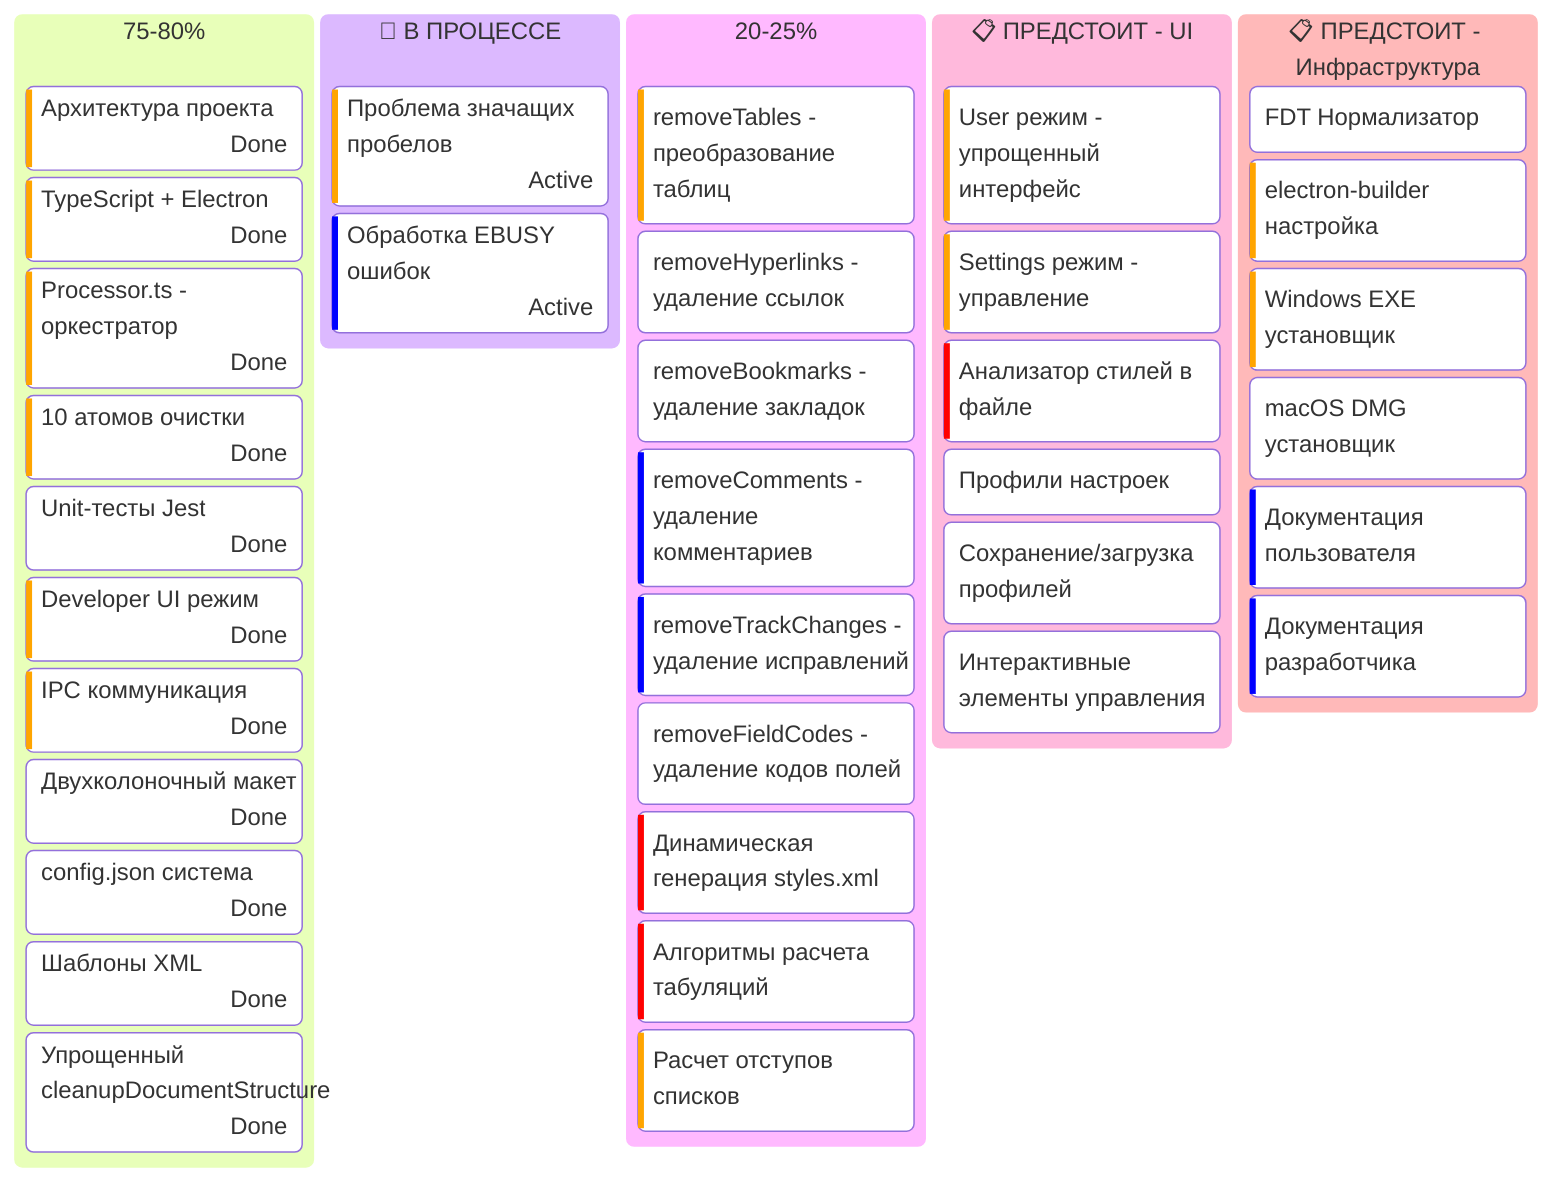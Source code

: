 kanban
  ✅ ГОТОВО (75-80%)
    [Архитектура проекта]@{ assigned: 'Done', priority: 'High' }
    [TypeScript + Electron]@{ assigned: 'Done', priority: 'High' }
    [Processor.ts - оркестратор]@{ assigned: 'Done', priority: 'High' }
    [10 атомов очистки]@{ assigned: 'Done', priority: 'High' }
    [Unit-тесты Jest]@{ assigned: 'Done', priority: 'Medium' }
    [Developer UI режим]@{ assigned: 'Done', priority: 'High' }
    [IPC коммуникация]@{ assigned: 'Done', priority: 'High' }
    [Двухколоночный макет]@{ assigned: 'Done', priority: 'Medium' }
    [config.json система]@{ assigned: 'Done', priority: 'Medium' }
    [Шаблоны XML]@{ assigned: 'Done', priority: 'Medium' }
    [Упрощенный cleanupDocumentStructure]@{ assigned: 'Done', priority: 'Medium' }

  🔄 В ПРОЦЕССЕ
    [Проблема значащих пробелов]@{ assigned: 'Active', priority: 'High' }
    [Обработка EBUSY ошибок]@{ assigned: 'Active', priority: 'Low' }

  📋 ПРЕДСТОИТ - Ядро (20-25%)
    [removeTables - преобразование таблиц]@{ priority: 'High' }
    [removeHyperlinks - удаление ссылок]@{ priority: 'Medium' }
    [removeBookmarks - удаление закладок]@{ priority: 'Medium' }
    [removeComments - удаление комментариев]@{ priority: 'Low' }
    [removeTrackChanges - удаление исправлений]@{ priority: 'Low' }
    [removeFieldCodes - удаление кодов полей]@{ priority: 'Medium' }
    [Динамическая генерация styles.xml]@{ priority: 'Very High' }
    [Алгоритмы расчета табуляций]@{ priority: 'Very High' }
    [Расчет отступов списков]@{ priority: 'High' }

  📋 ПРЕДСТОИТ - UI
    [User режим - упрощенный интерфейс]@{ priority: 'High' }
    [Settings режим - управление]@{ priority: 'High' }
    [Анализатор стилей в файле]@{ priority: 'Very High' }
    [Профили настроек]@{ priority: 'Medium' }
    [Сохранение/загрузка профилей]@{ priority: 'Medium' }
    [Интерактивные элементы управления]@{ priority: 'Medium' }

  📋 ПРЕДСТОИТ - Инфраструктура
    [FDT Нормализатор]@{ priority: 'Medium' }
    [electron-builder настройка]@{ priority: 'High' }
    [Windows EXE установщик]@{ priority: 'High' }
    [macOS DMG установщик]@{ priority: 'Medium' }
    [Документация пользователя]@{ priority: 'Low' }
    [Документация разработчика]@{ priority: 'Low' }